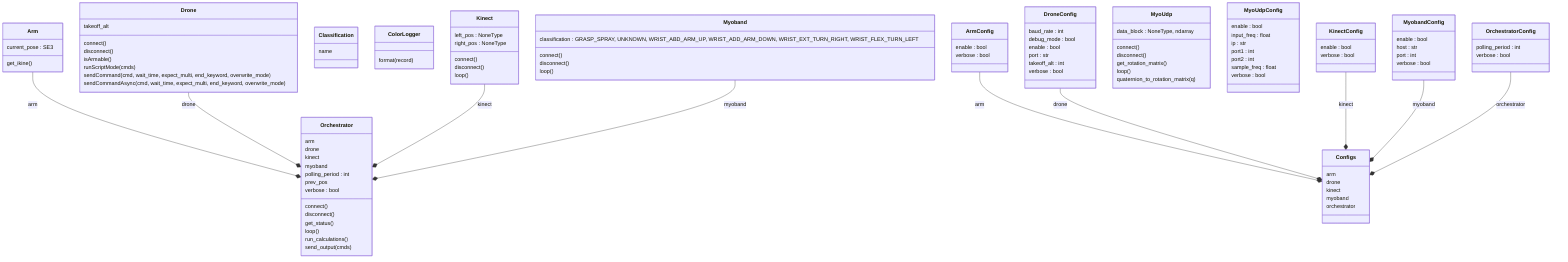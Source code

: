 classDiagram
  class Arm {
    current_pose : SE3
    get_ikine()
  }
  class ArmConfig {
    enable : bool
    verbose : bool
  }
  class Classification {
    name
  }
  class ColorLogger {
    format(record)
  }
  class Configs {
    arm
    drone
    kinect
    myoband
    orchestrator
  }
  class Drone {
    takeoff_alt
    connect()
    disconnect()
    isArmable()
    runScriptMode(cmds)
    sendCommand(cmd, wait_time, expect_multi, end_keyword, overwrite_mode)
    sendCommandAsync(cmd, wait_time, expect_multi, end_keyword, overwrite_mode)
  }
  class DroneConfig {
    baud_rate : int
    debug_mode : bool
    enable : bool
    port : str
    takeoff_alt : int
    verbose : bool
  }
  class Kinect {
    left_pos : NoneType
    right_pos : NoneType
    connect()
    disconnect()
    loop()
  }
  class KinectConfig {
    enable : bool
    verbose : bool
  }
  class MyoUdp {
    data_block : NoneType, ndarray
    connect()
    disconnect()
    get_rotation_matrix()
    loop()
    quaternion_to_rotation_matrix(q)
  }
  class MyoUdpConfig {
    enable : bool
    input_freq : float
    ip : str
    port1 : int
    port2 : int
    sample_freq : float
    verbose : bool
  }
  class Myoband {
    classification : GRASP_SPRAY, UNKNOWN, WRIST_ABD_ARM_UP, WRIST_ADD_ARM_DOWN, WRIST_EXT_TURN_RIGHT, WRIST_FLEX_TURN_LEFT
    connect()
    disconnect()
    loop()
  }
  class MyobandConfig {
    enable : bool
    host : str
    port : int
    verbose : bool
  }
  class Orchestrator {
    arm
    drone
    kinect
    myoband
    polling_period : int
    prev_pos
    verbose : bool
    connect()
    disconnect()
    get_status()
    loop()
    run_calculations()
    send_output(cmds)
  }
  class OrchestratorConfig {
    polling_period : int
    verbose : bool
  }
  Arm --* Orchestrator : arm
  Drone --* Orchestrator : drone
  Kinect --* Orchestrator : kinect
  Myoband --* Orchestrator : myoband
  ArmConfig --* Configs : arm
  DroneConfig --* Configs : drone
  KinectConfig --* Configs : kinect
  MyobandConfig --* Configs : myoband
  OrchestratorConfig --* Configs : orchestrator